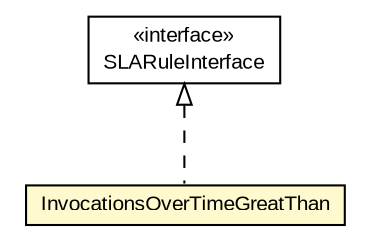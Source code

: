 #!/usr/local/bin/dot
#
# Class diagram 
# Generated by UMLGraph version R5_6-24-gf6e263 (http://www.umlgraph.org/)
#

digraph G {
	edge [fontname="arial",fontsize=10,labelfontname="arial",labelfontsize=10];
	node [fontname="arial",fontsize=10,shape=plaintext];
	nodesep=0.25;
	ranksep=0.5;
	// org.miloss.fgsms.plugins.sla.SLARuleInterface
	c680691 [label=<<table title="org.miloss.fgsms.plugins.sla.SLARuleInterface" border="0" cellborder="1" cellspacing="0" cellpadding="2" port="p" href="../../plugins/sla/SLARuleInterface.html">
		<tr><td><table border="0" cellspacing="0" cellpadding="1">
<tr><td align="center" balign="center"> &#171;interface&#187; </td></tr>
<tr><td align="center" balign="center"> SLARuleInterface </td></tr>
		</table></td></tr>
		</table>>, URL="../../plugins/sla/SLARuleInterface.html", fontname="arial", fontcolor="black", fontsize=10.0];
	// org.miloss.fgsms.sla.rules.InvocationsOverTimeGreatThan
	c681470 [label=<<table title="org.miloss.fgsms.sla.rules.InvocationsOverTimeGreatThan" border="0" cellborder="1" cellspacing="0" cellpadding="2" port="p" bgcolor="lemonChiffon" href="./InvocationsOverTimeGreatThan.html">
		<tr><td><table border="0" cellspacing="0" cellpadding="1">
<tr><td align="center" balign="center"> InvocationsOverTimeGreatThan </td></tr>
		</table></td></tr>
		</table>>, URL="./InvocationsOverTimeGreatThan.html", fontname="arial", fontcolor="black", fontsize=10.0];
	//org.miloss.fgsms.sla.rules.InvocationsOverTimeGreatThan implements org.miloss.fgsms.plugins.sla.SLARuleInterface
	c680691:p -> c681470:p [dir=back,arrowtail=empty,style=dashed];
}

